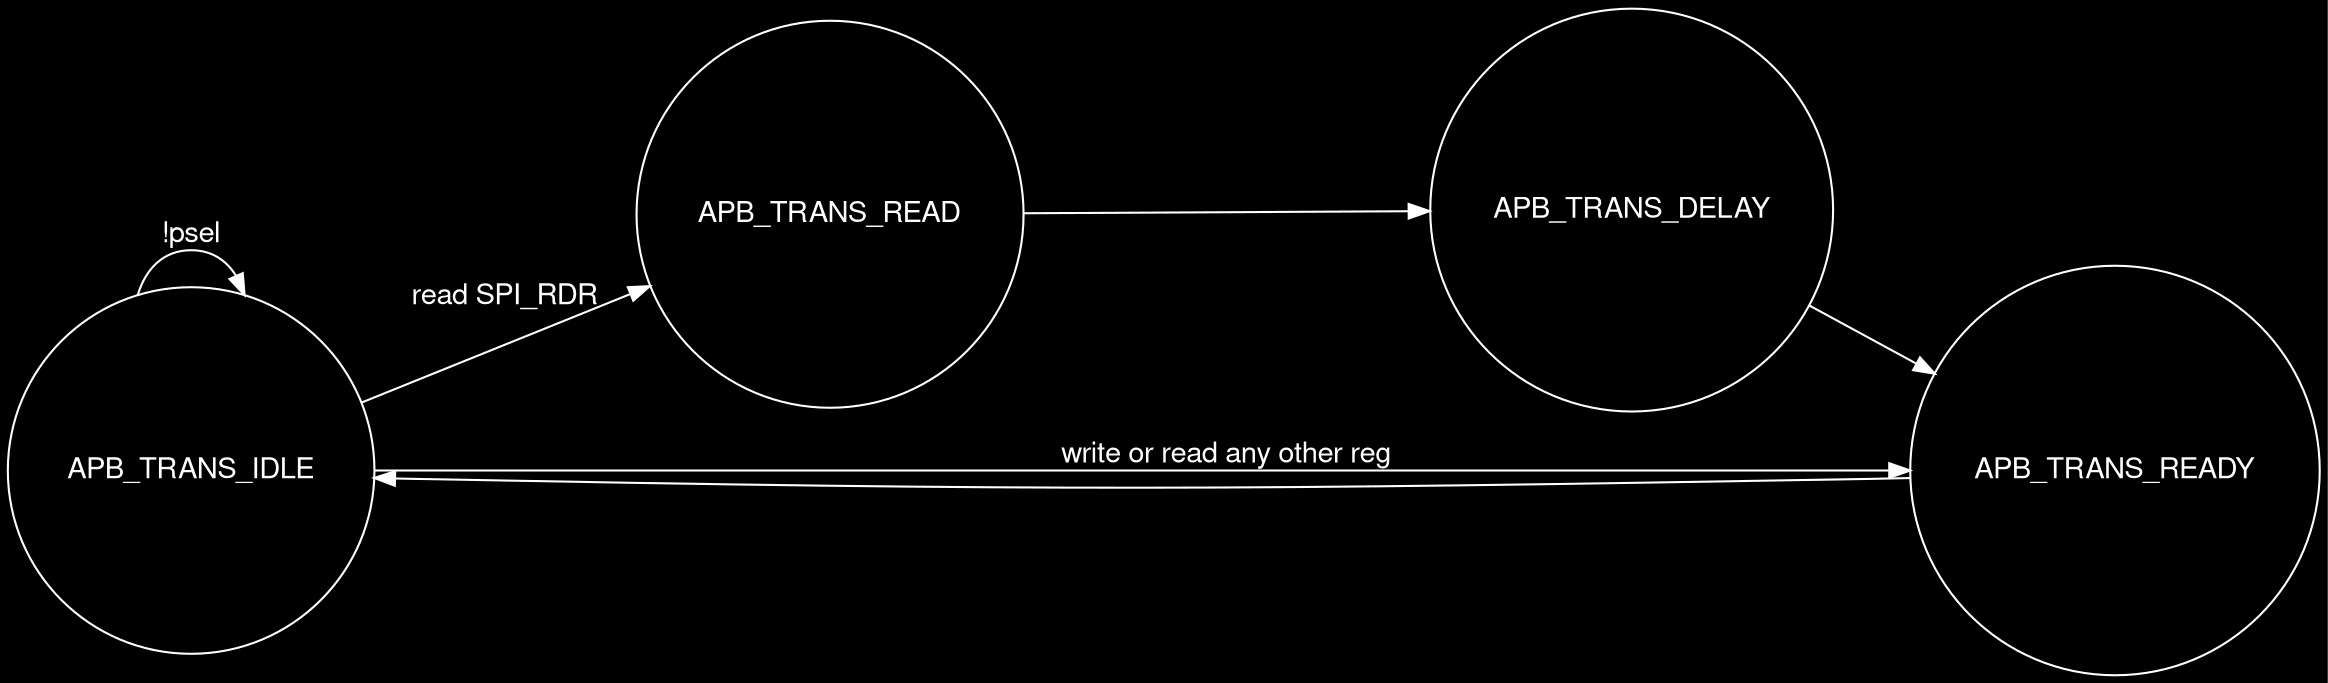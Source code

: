 digraph finite_state_machine {
    fontname="Helvetica,Arial,sans-serif"
    node [fontname="Helvetica,Arial,sans-serif", color="white", fontcolor="white", style=filled, fillcolor="black"]
    edge [fontname="Helvetica,Arial,sans-serif", color="white", fontcolor="white"]
    
    bgcolor="black";
    rankdir=LR;
    node [shape = circle];
    APB_TRANS_IDLE -> APB_TRANS_READ [label = "read SPI_RDR"];
    APB_TRANS_IDLE -> APB_TRANS_READY [label = "write or read any other reg"];
    APB_TRANS_IDLE -> APB_TRANS_IDLE [label = "!psel"];
    APB_TRANS_READY -> APB_TRANS_IDLE [label = ""];
    APB_TRANS_READ -> APB_TRANS_DELAY [label = ""];
    APB_TRANS_DELAY -> APB_TRANS_READY [label = ""];
}
